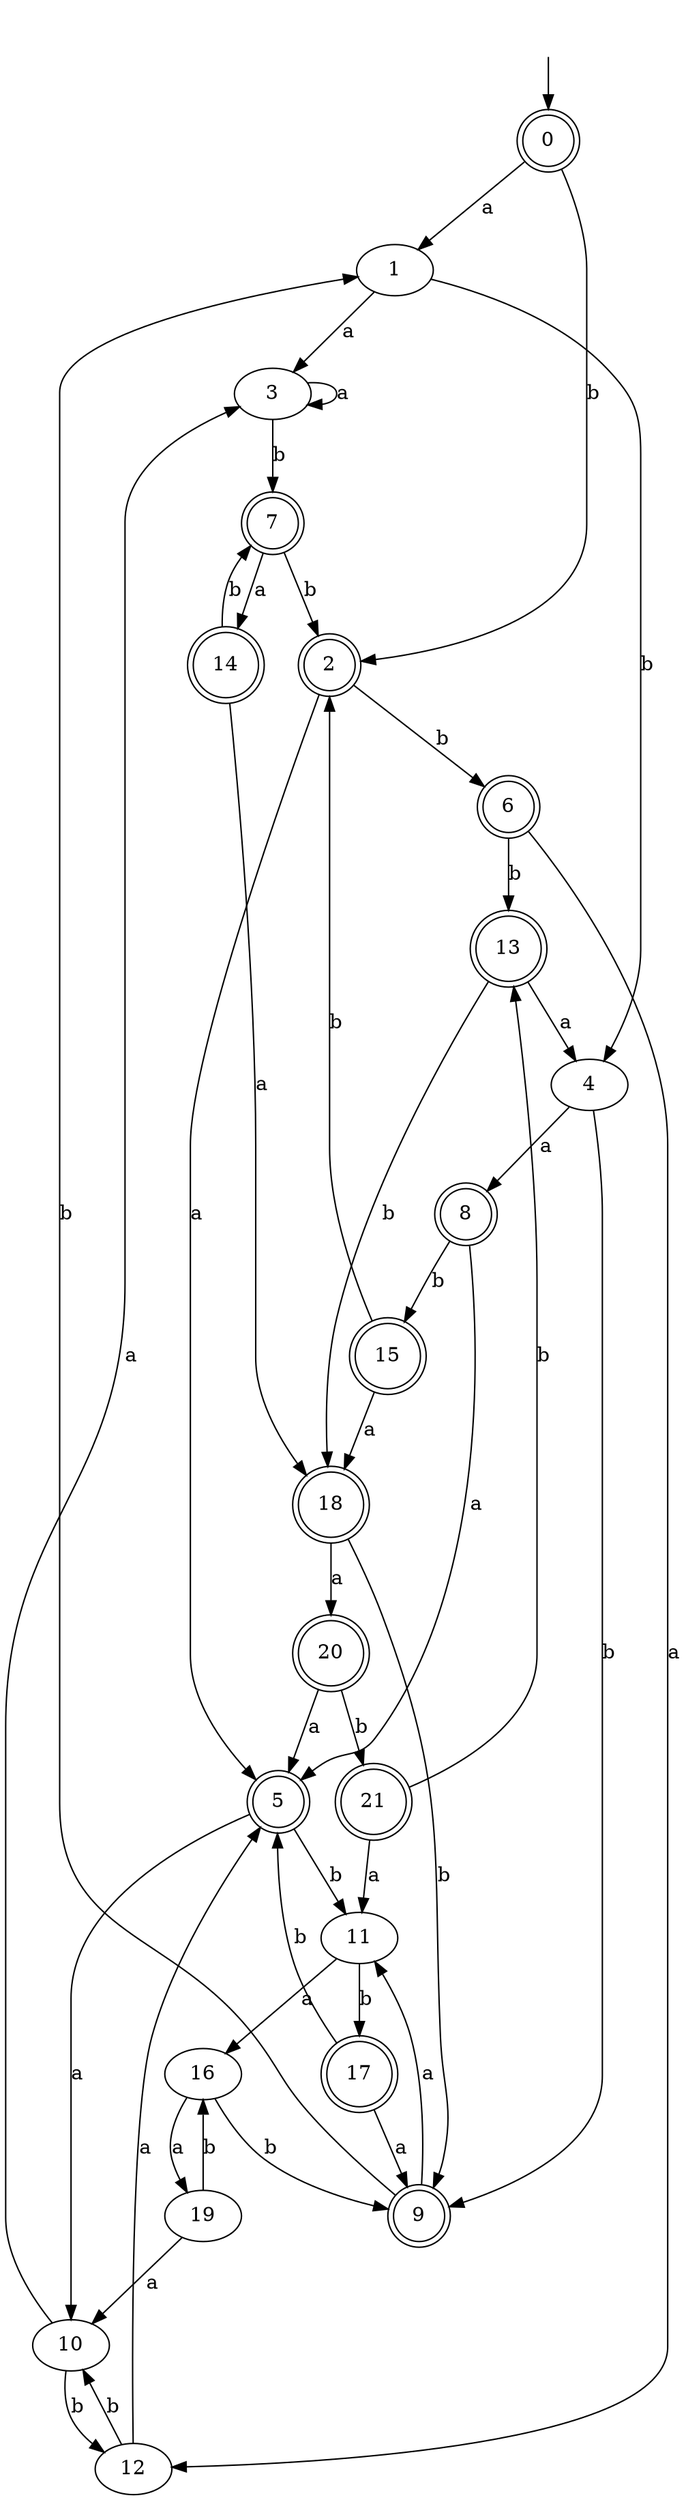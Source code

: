 digraph RandomDFA {
  __start0 [label="", shape=none];
  __start0 -> 0 [label=""];
  0 [shape=circle] [shape=doublecircle]
  0 -> 1 [label="a"]
  0 -> 2 [label="b"]
  1
  1 -> 3 [label="a"]
  1 -> 4 [label="b"]
  2 [shape=doublecircle]
  2 -> 5 [label="a"]
  2 -> 6 [label="b"]
  3
  3 -> 3 [label="a"]
  3 -> 7 [label="b"]
  4
  4 -> 8 [label="a"]
  4 -> 9 [label="b"]
  5 [shape=doublecircle]
  5 -> 10 [label="a"]
  5 -> 11 [label="b"]
  6 [shape=doublecircle]
  6 -> 12 [label="a"]
  6 -> 13 [label="b"]
  7 [shape=doublecircle]
  7 -> 14 [label="a"]
  7 -> 2 [label="b"]
  8 [shape=doublecircle]
  8 -> 5 [label="a"]
  8 -> 15 [label="b"]
  9 [shape=doublecircle]
  9 -> 11 [label="a"]
  9 -> 1 [label="b"]
  10
  10 -> 3 [label="a"]
  10 -> 12 [label="b"]
  11
  11 -> 16 [label="a"]
  11 -> 17 [label="b"]
  12
  12 -> 5 [label="a"]
  12 -> 10 [label="b"]
  13 [shape=doublecircle]
  13 -> 4 [label="a"]
  13 -> 18 [label="b"]
  14 [shape=doublecircle]
  14 -> 18 [label="a"]
  14 -> 7 [label="b"]
  15 [shape=doublecircle]
  15 -> 18 [label="a"]
  15 -> 2 [label="b"]
  16
  16 -> 19 [label="a"]
  16 -> 9 [label="b"]
  17 [shape=doublecircle]
  17 -> 9 [label="a"]
  17 -> 5 [label="b"]
  18 [shape=doublecircle]
  18 -> 20 [label="a"]
  18 -> 9 [label="b"]
  19
  19 -> 10 [label="a"]
  19 -> 16 [label="b"]
  20 [shape=doublecircle]
  20 -> 5 [label="a"]
  20 -> 21 [label="b"]
  21 [shape=doublecircle]
  21 -> 11 [label="a"]
  21 -> 13 [label="b"]
}
